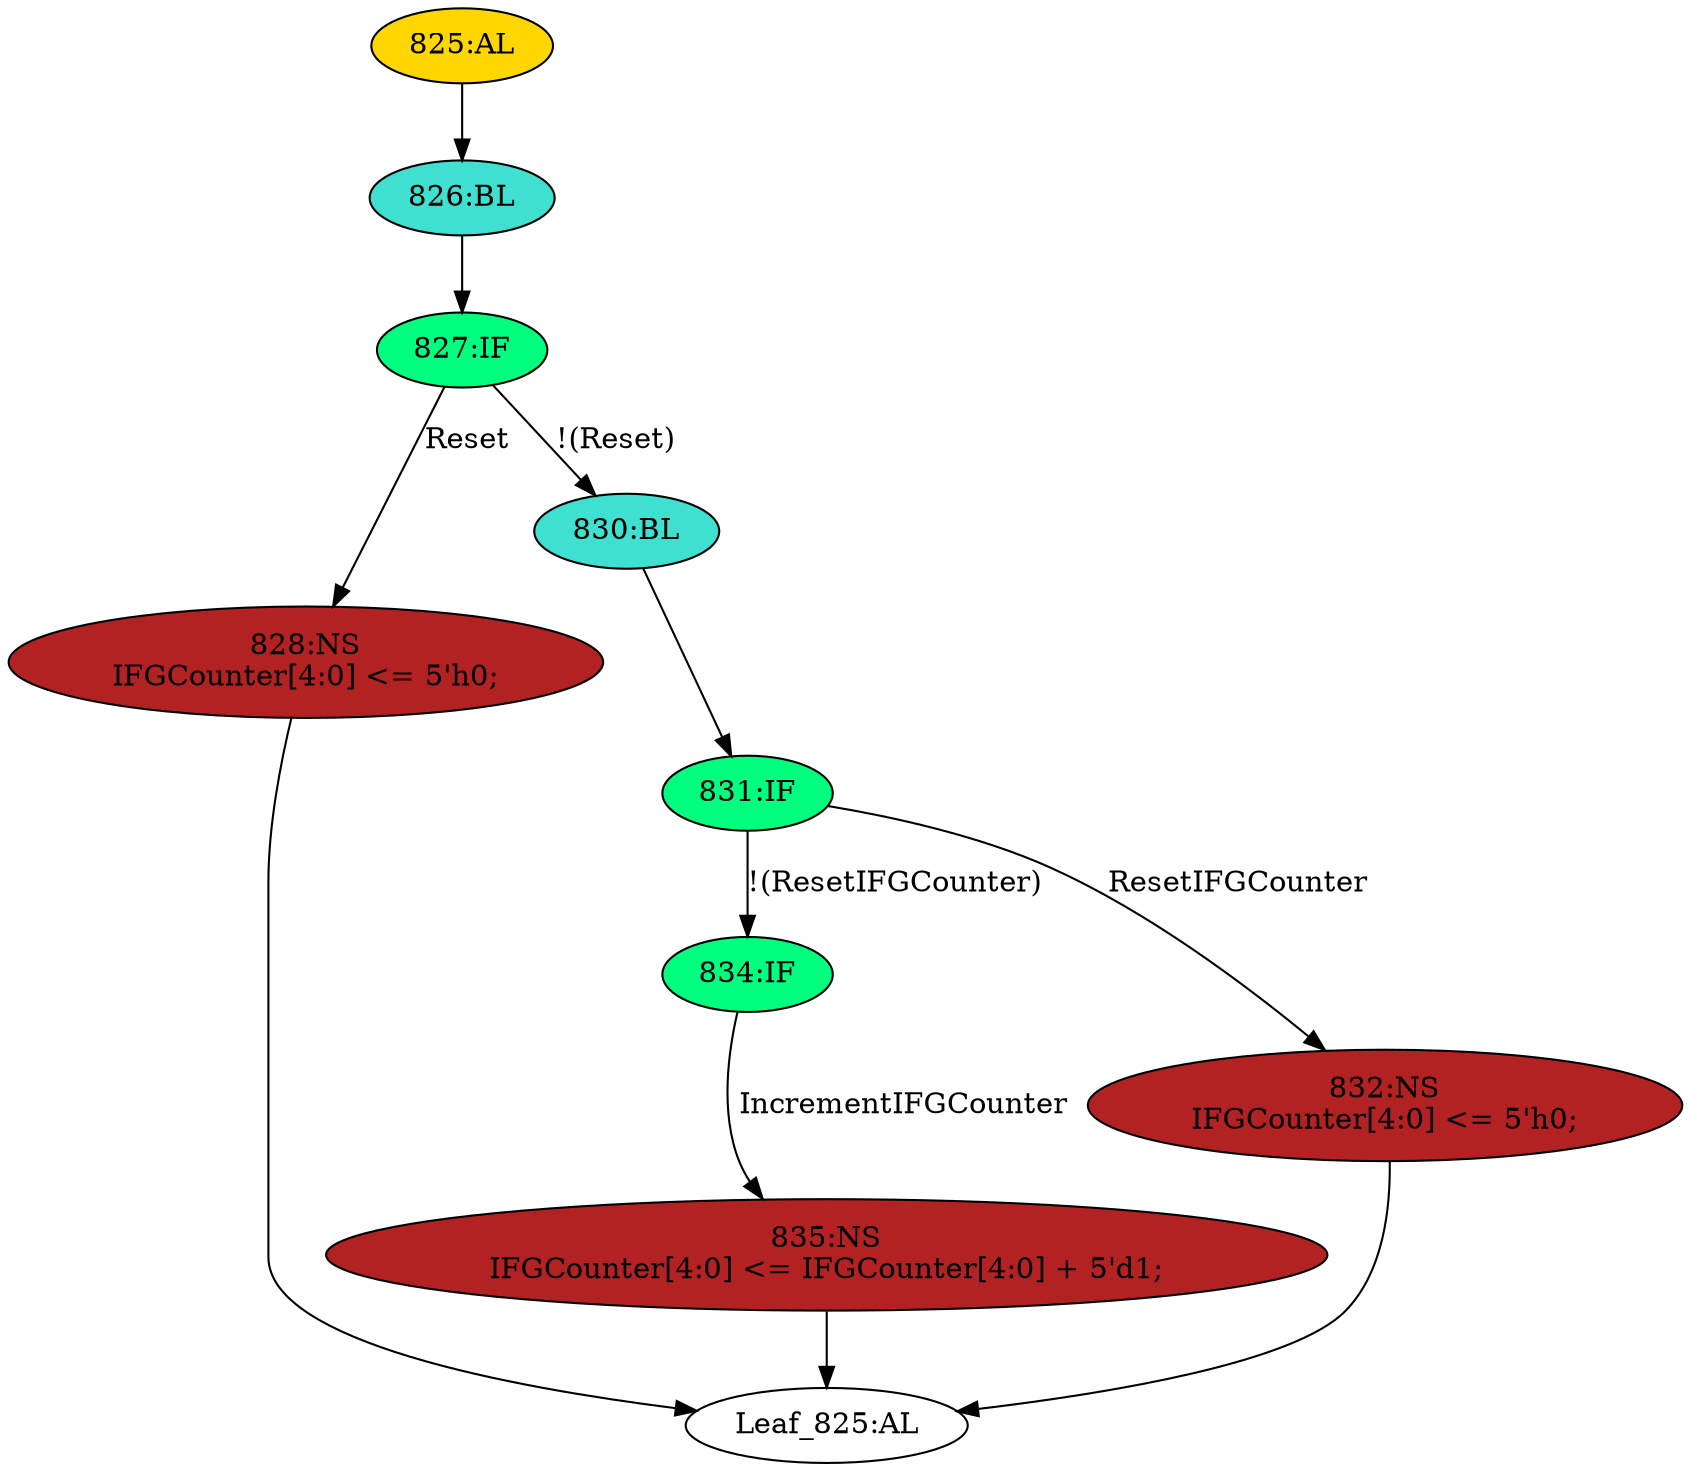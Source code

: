 strict digraph "" {
	node [label="\N"];
	"834:IF"	 [ast="<pyverilog.vparser.ast.IfStatement object at 0x7fb43032c810>",
		fillcolor=springgreen,
		label="834:IF",
		statements="[]",
		style=filled,
		typ=IfStatement];
	"835:NS"	 [ast="<pyverilog.vparser.ast.NonblockingSubstitution object at 0x7fb43032c8d0>",
		fillcolor=firebrick,
		label="835:NS
IFGCounter[4:0] <= IFGCounter[4:0] + 5'd1;",
		statements="[<pyverilog.vparser.ast.NonblockingSubstitution object at 0x7fb43032c8d0>]",
		style=filled,
		typ=NonblockingSubstitution];
	"834:IF" -> "835:NS"	 [cond="['IncrementIFGCounter']",
		label=IncrementIFGCounter,
		lineno=834];
	"828:NS"	 [ast="<pyverilog.vparser.ast.NonblockingSubstitution object at 0x7fb43032cd50>",
		fillcolor=firebrick,
		label="828:NS
IFGCounter[4:0] <= 5'h0;",
		statements="[<pyverilog.vparser.ast.NonblockingSubstitution object at 0x7fb43032cd50>]",
		style=filled,
		typ=NonblockingSubstitution];
	"Leaf_825:AL"	 [def_var="['IFGCounter']",
		label="Leaf_825:AL"];
	"828:NS" -> "Leaf_825:AL"	 [cond="[]",
		lineno=None];
	"825:AL"	 [ast="<pyverilog.vparser.ast.Always object at 0x7fb43032cf90>",
		clk_sens=True,
		fillcolor=gold,
		label="825:AL",
		sens="['MRxClk', 'Reset']",
		statements="[]",
		style=filled,
		typ=Always,
		use_var="['Reset', 'ResetIFGCounter', 'IncrementIFGCounter', 'IFGCounter']"];
	"826:BL"	 [ast="<pyverilog.vparser.ast.Block object at 0x7fb4302da150>",
		fillcolor=turquoise,
		label="826:BL",
		statements="[]",
		style=filled,
		typ=Block];
	"825:AL" -> "826:BL"	 [cond="[]",
		lineno=None];
	"827:IF"	 [ast="<pyverilog.vparser.ast.IfStatement object at 0x7fb4302da190>",
		fillcolor=springgreen,
		label="827:IF",
		statements="[]",
		style=filled,
		typ=IfStatement];
	"827:IF" -> "828:NS"	 [cond="['Reset']",
		label=Reset,
		lineno=827];
	"830:BL"	 [ast="<pyverilog.vparser.ast.Block object at 0x7fb4302da1d0>",
		fillcolor=turquoise,
		label="830:BL",
		statements="[]",
		style=filled,
		typ=Block];
	"827:IF" -> "830:BL"	 [cond="['Reset']",
		label="!(Reset)",
		lineno=827];
	"832:NS"	 [ast="<pyverilog.vparser.ast.NonblockingSubstitution object at 0x7fb4302da250>",
		fillcolor=firebrick,
		label="832:NS
IFGCounter[4:0] <= 5'h0;",
		statements="[<pyverilog.vparser.ast.NonblockingSubstitution object at 0x7fb4302da250>]",
		style=filled,
		typ=NonblockingSubstitution];
	"832:NS" -> "Leaf_825:AL"	 [cond="[]",
		lineno=None];
	"831:IF"	 [ast="<pyverilog.vparser.ast.IfStatement object at 0x7fb4302da210>",
		fillcolor=springgreen,
		label="831:IF",
		statements="[]",
		style=filled,
		typ=IfStatement];
	"830:BL" -> "831:IF"	 [cond="[]",
		lineno=None];
	"831:IF" -> "834:IF"	 [cond="['ResetIFGCounter']",
		label="!(ResetIFGCounter)",
		lineno=831];
	"831:IF" -> "832:NS"	 [cond="['ResetIFGCounter']",
		label=ResetIFGCounter,
		lineno=831];
	"826:BL" -> "827:IF"	 [cond="[]",
		lineno=None];
	"835:NS" -> "Leaf_825:AL"	 [cond="[]",
		lineno=None];
}
